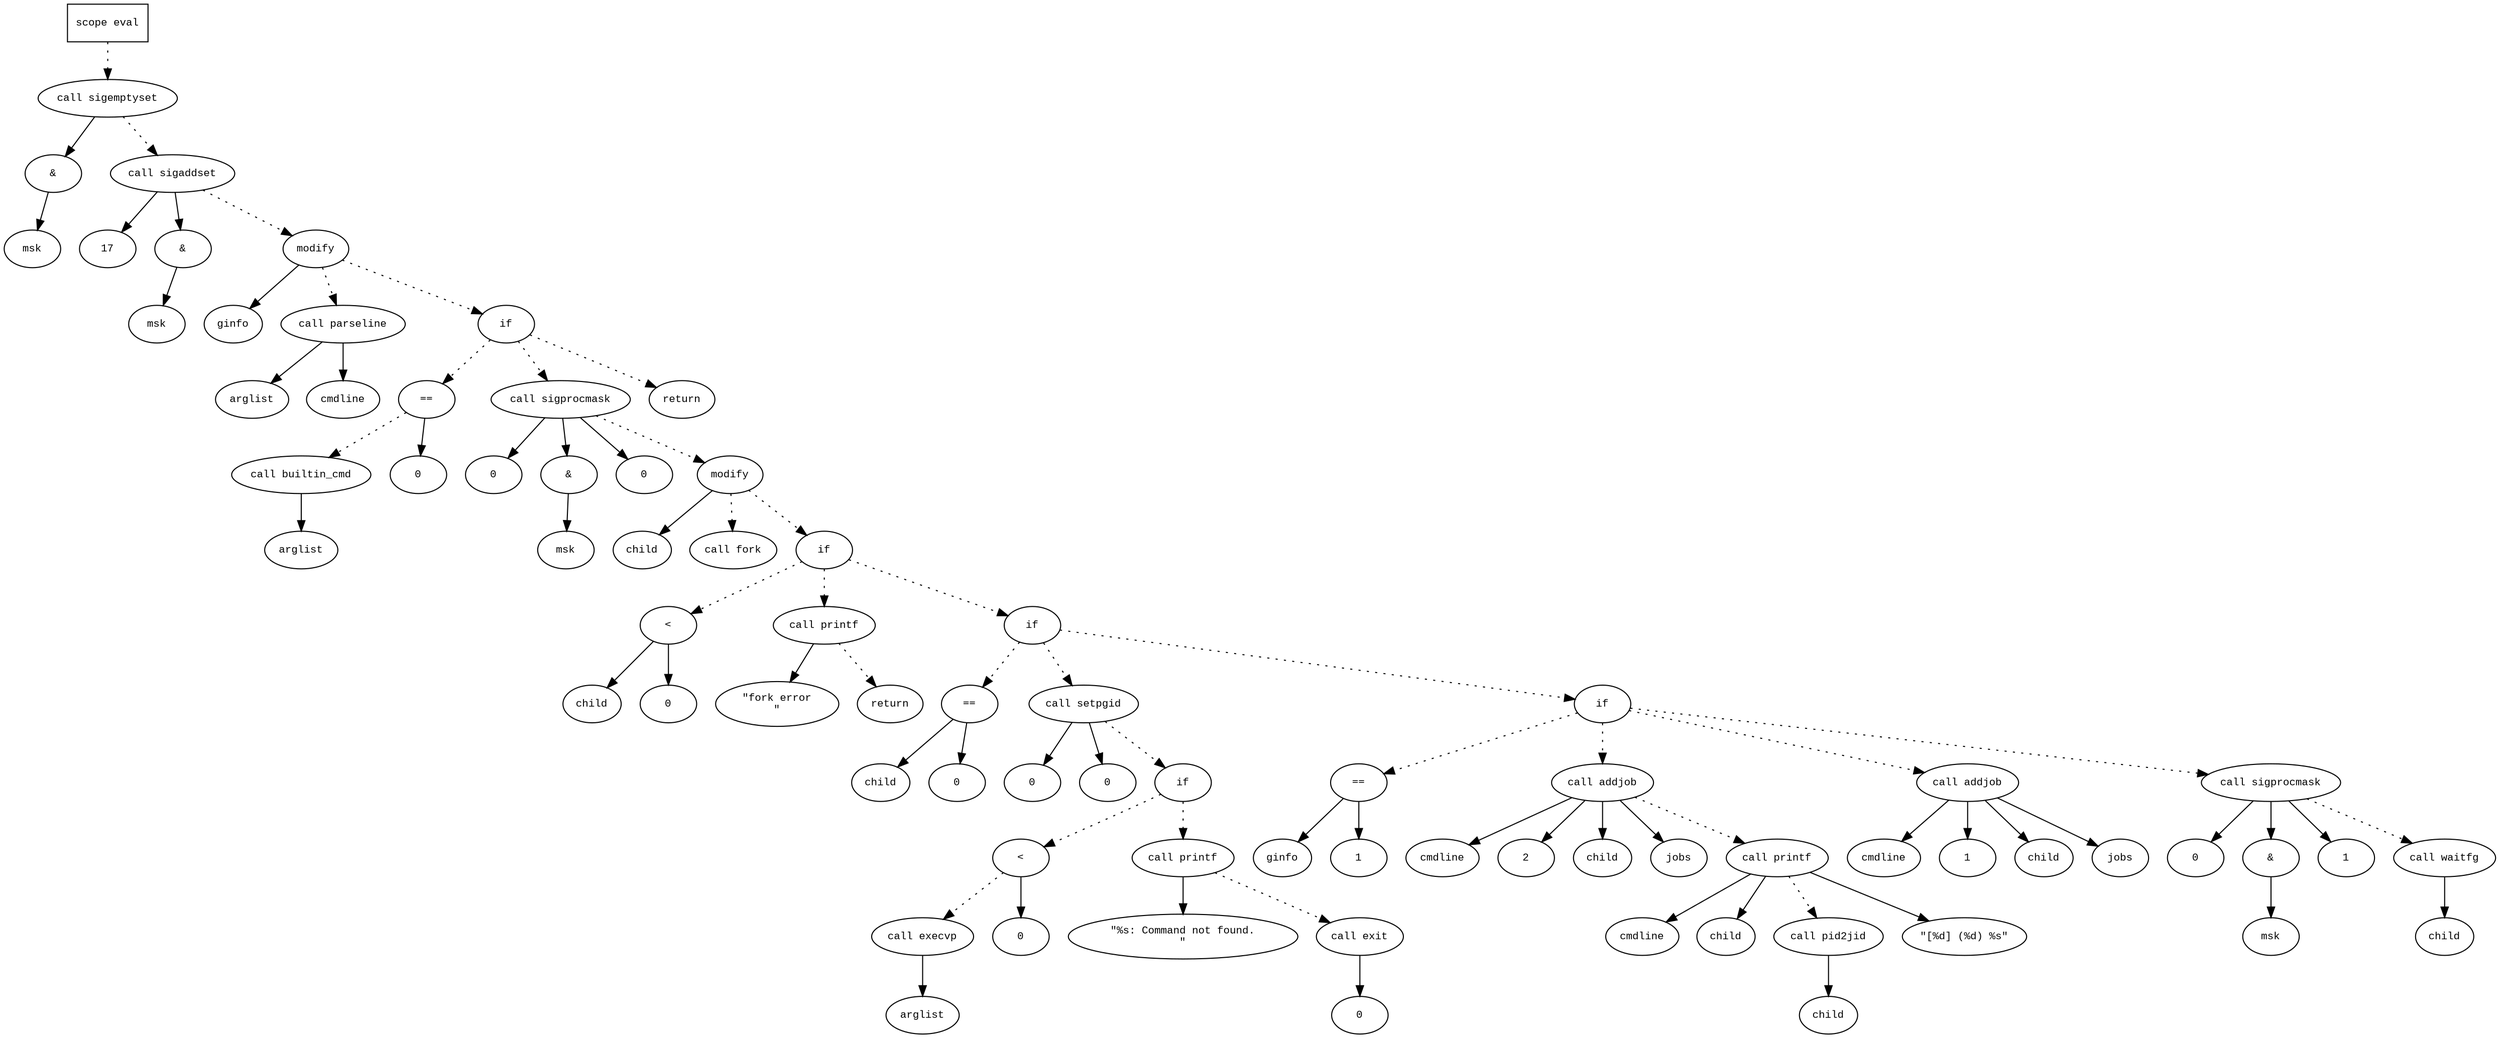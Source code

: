 digraph AST {
  graph [fontname="Times New Roman",fontsize=10];
  node  [fontname="Courier New",fontsize=10];
  edge  [fontname="Times New Roman",fontsize=10];

  node1 [label="scope eval",shape=box];
  node2 [label="call sigemptyset",shape=ellipse];
  node3 [label="&",shape=ellipse];
  node2 -> node3;
  node4 [label="msk",shape=ellipse];
  node3 -> node4;
  node1 -> node2 [style=dotted];
  node5 [label="call sigaddset",shape=ellipse];
  node6 [label="17",shape=ellipse];
  node5 -> node6;
  node7 [label="&",shape=ellipse];
  node5 -> node7;
  node8 [label="msk",shape=ellipse];
  node7 -> node8;
  node2 -> node5 [style=dotted];
  node9 [label="modify",shape=ellipse];
  node10 [label="ginfo",shape=ellipse];
  node9 -> node10;
  node11 [label="call parseline",shape=ellipse];
  node12 [label="arglist",shape=ellipse];
  node11 -> node12;
  node13 [label="cmdline",shape=ellipse];
  node11 -> node13;
  node9 -> node11 [style=dotted];
  node5 -> node9 [style=dotted];
  node14 [label="if",shape=ellipse];
  node9 -> node14 [style=dotted];
  node15 [label="==",shape=ellipse];
  node16 [label="call builtin_cmd",shape=ellipse];
  node17 [label="arglist",shape=ellipse];
  node16 -> node17;
  node15 -> node16 [style=dotted];
  node18 [label="0",shape=ellipse];
  node15 -> node18;
  node14 -> node15 [style=dotted];
  node19 [label="call sigprocmask",shape=ellipse];
  node20 [label="0",shape=ellipse];
  node19 -> node20;
  node21 [label="&",shape=ellipse];
  node19 -> node21;
  node22 [label="msk",shape=ellipse];
  node21 -> node22;
  node23 [label="0",shape=ellipse];
  node19 -> node23;
  node14 -> node19 [style=dotted];
  node24 [label="modify",shape=ellipse];
  node25 [label="child",shape=ellipse];
  node24 -> node25;
  node26 [label="call fork",shape=ellipse];
  node24 -> node26 [style=dotted];
  node19 -> node24 [style=dotted];
  node27 [label="if",shape=ellipse];
  node24 -> node27 [style=dotted];
  node28 [label="<",shape=ellipse];
  node29 [label="child",shape=ellipse];
  node28 -> node29;
  node30 [label="0",shape=ellipse];
  node28 -> node30;
  node27 -> node28 [style=dotted];
  node31 [label="call printf",shape=ellipse];
  node32 [label="\"fork error
\"",shape=ellipse];
  node31 -> node32;
  node27 -> node31 [style=dotted];
  node33 [label="return",shape=ellipse];
  node31 -> node33 [style=dotted];
  node34 [label="if",shape=ellipse];
  node27 -> node34 [style=dotted];
  node35 [label="==",shape=ellipse];
  node36 [label="child",shape=ellipse];
  node35 -> node36;
  node37 [label="0",shape=ellipse];
  node35 -> node37;
  node34 -> node35 [style=dotted];
  node38 [label="call setpgid",shape=ellipse];
  node39 [label="0",shape=ellipse];
  node38 -> node39;
  node40 [label="0",shape=ellipse];
  node38 -> node40;
  node34 -> node38 [style=dotted];
  node41 [label="if",shape=ellipse];
  node38 -> node41 [style=dotted];
  node42 [label="<",shape=ellipse];
  node43 [label="call execvp",shape=ellipse];
  node44 [label="arglist",shape=ellipse];
  node43 -> node44;
  node42 -> node43 [style=dotted];
  node45 [label="0",shape=ellipse];
  node42 -> node45;
  node41 -> node42 [style=dotted];
  node46 [label="call printf",shape=ellipse];
  node47 [label="\"%s: Command not found.
\"",shape=ellipse];
  node46 -> node47;
  node41 -> node46 [style=dotted];
  node48 [label="call exit",shape=ellipse];
  node49 [label="0",shape=ellipse];
  node48 -> node49;
  node46 -> node48 [style=dotted];
  node50 [label="if",shape=ellipse];
  node34 -> node50 [style=dotted];
  node51 [label="==",shape=ellipse];
  node52 [label="ginfo",shape=ellipse];
  node51 -> node52;
  node53 [label="1",shape=ellipse];
  node51 -> node53;
  node50 -> node51 [style=dotted];
  node54 [label="call addjob",shape=ellipse];
  node55 [label="cmdline",shape=ellipse];
  node54 -> node55;
  node56 [label="2",shape=ellipse];
  node54 -> node56;
  node57 [label="child",shape=ellipse];
  node54 -> node57;
  node58 [label="jobs",shape=ellipse];
  node54 -> node58;
  node50 -> node54 [style=dotted];
  node59 [label="call printf",shape=ellipse];
  node60 [label="cmdline",shape=ellipse];
  node59 -> node60;
  node61 [label="child",shape=ellipse];
  node59 -> node61;
  node62 [label="call pid2jid",shape=ellipse];
  node63 [label="child",shape=ellipse];
  node62 -> node63;
  node59 -> node62 [style=dotted];
  node64 [label="\"[%d] (%d) %s\"",shape=ellipse];
  node59 -> node64;
  node54 -> node59 [style=dotted];
  node65 [label="call addjob",shape=ellipse];
  node66 [label="cmdline",shape=ellipse];
  node65 -> node66;
  node67 [label="1",shape=ellipse];
  node65 -> node67;
  node68 [label="child",shape=ellipse];
  node65 -> node68;
  node69 [label="jobs",shape=ellipse];
  node65 -> node69;
  node50 -> node65 [style=dotted];
  node70 [label="call sigprocmask",shape=ellipse];
  node71 [label="0",shape=ellipse];
  node70 -> node71;
  node72 [label="&",shape=ellipse];
  node70 -> node72;
  node73 [label="msk",shape=ellipse];
  node72 -> node73;
  node74 [label="1",shape=ellipse];
  node70 -> node74;
  node50 -> node70 [style=dotted];
  node75 [label="call waitfg",shape=ellipse];
  node76 [label="child",shape=ellipse];
  node75 -> node76;
  node70 -> node75 [style=dotted];
  node77 [label="return",shape=ellipse];
  node14 -> node77 [style=dotted];
} 